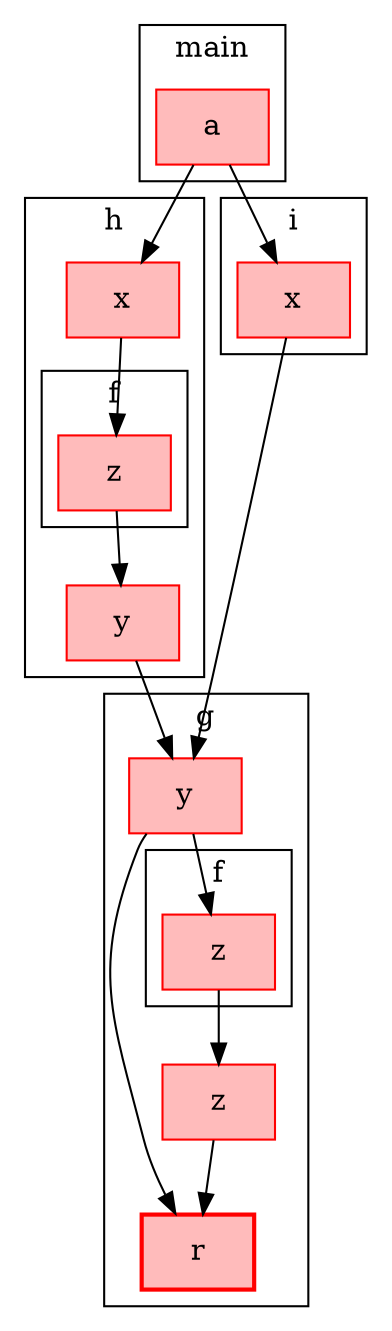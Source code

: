 digraph G {
  cp2 [label=<r>, shape=box, fillcolor="#FFBBBB", color="#FF0000",
       style="filled,bold", ];
  cp3 [label=<y>, shape=box, fillcolor="#FFBBBB", color="#FF0000",
       style="filled", ];
  cp5 [label=<z>, shape=box, fillcolor="#FFBBBB", color="#FF0000",
       style="filled", ];
  cp7 [label=<y>, shape=box, fillcolor="#FFBBBB", color="#FF0000",
       style="filled", ];
  cp9 [label=<x>, shape=box, fillcolor="#FFBBBB", color="#FF0000",
       style="filled", ];
  cp11 [label=<z>, shape=box, fillcolor="#FFBBBB", color="#FF0000",
        style="filled", ];
  cp13 [label=<z>, shape=box, fillcolor="#FFBBBB", color="#FF0000",
        style="filled", ];
  cp15 [label=<a>, shape=box, fillcolor="#FFBBBB", color="#FF0000",
        style="filled", ];
  cp18 [label=<x>, shape=box, fillcolor="#FFBBBB", color="#FF0000",
        style="filled", ];
  
  subgraph cluster_cs_1 { label=<g>; cp5;cp3;cp2;
    subgraph cluster_cs_4 { label=<f>; cp11;
       };
     };
  subgraph cluster_cs_2 { label=<h>; cp18;cp7;
    subgraph cluster_cs_5 { label=<f>; cp13;
       };
     };
  subgraph cluster_cs_3 { label=<i>; cp9;
     };
  subgraph cluster_cs_6 { label=<main>; cp15;
     };
  
  cp3 -> cp2;
  cp3 -> cp11;
  cp5 -> cp2;
  cp7 -> cp3;
  cp9 -> cp3;
  cp11 -> cp5;
  cp13 -> cp7;
  cp15 -> cp9;
  cp15 -> cp18;
  cp18 -> cp13;
  
  }
